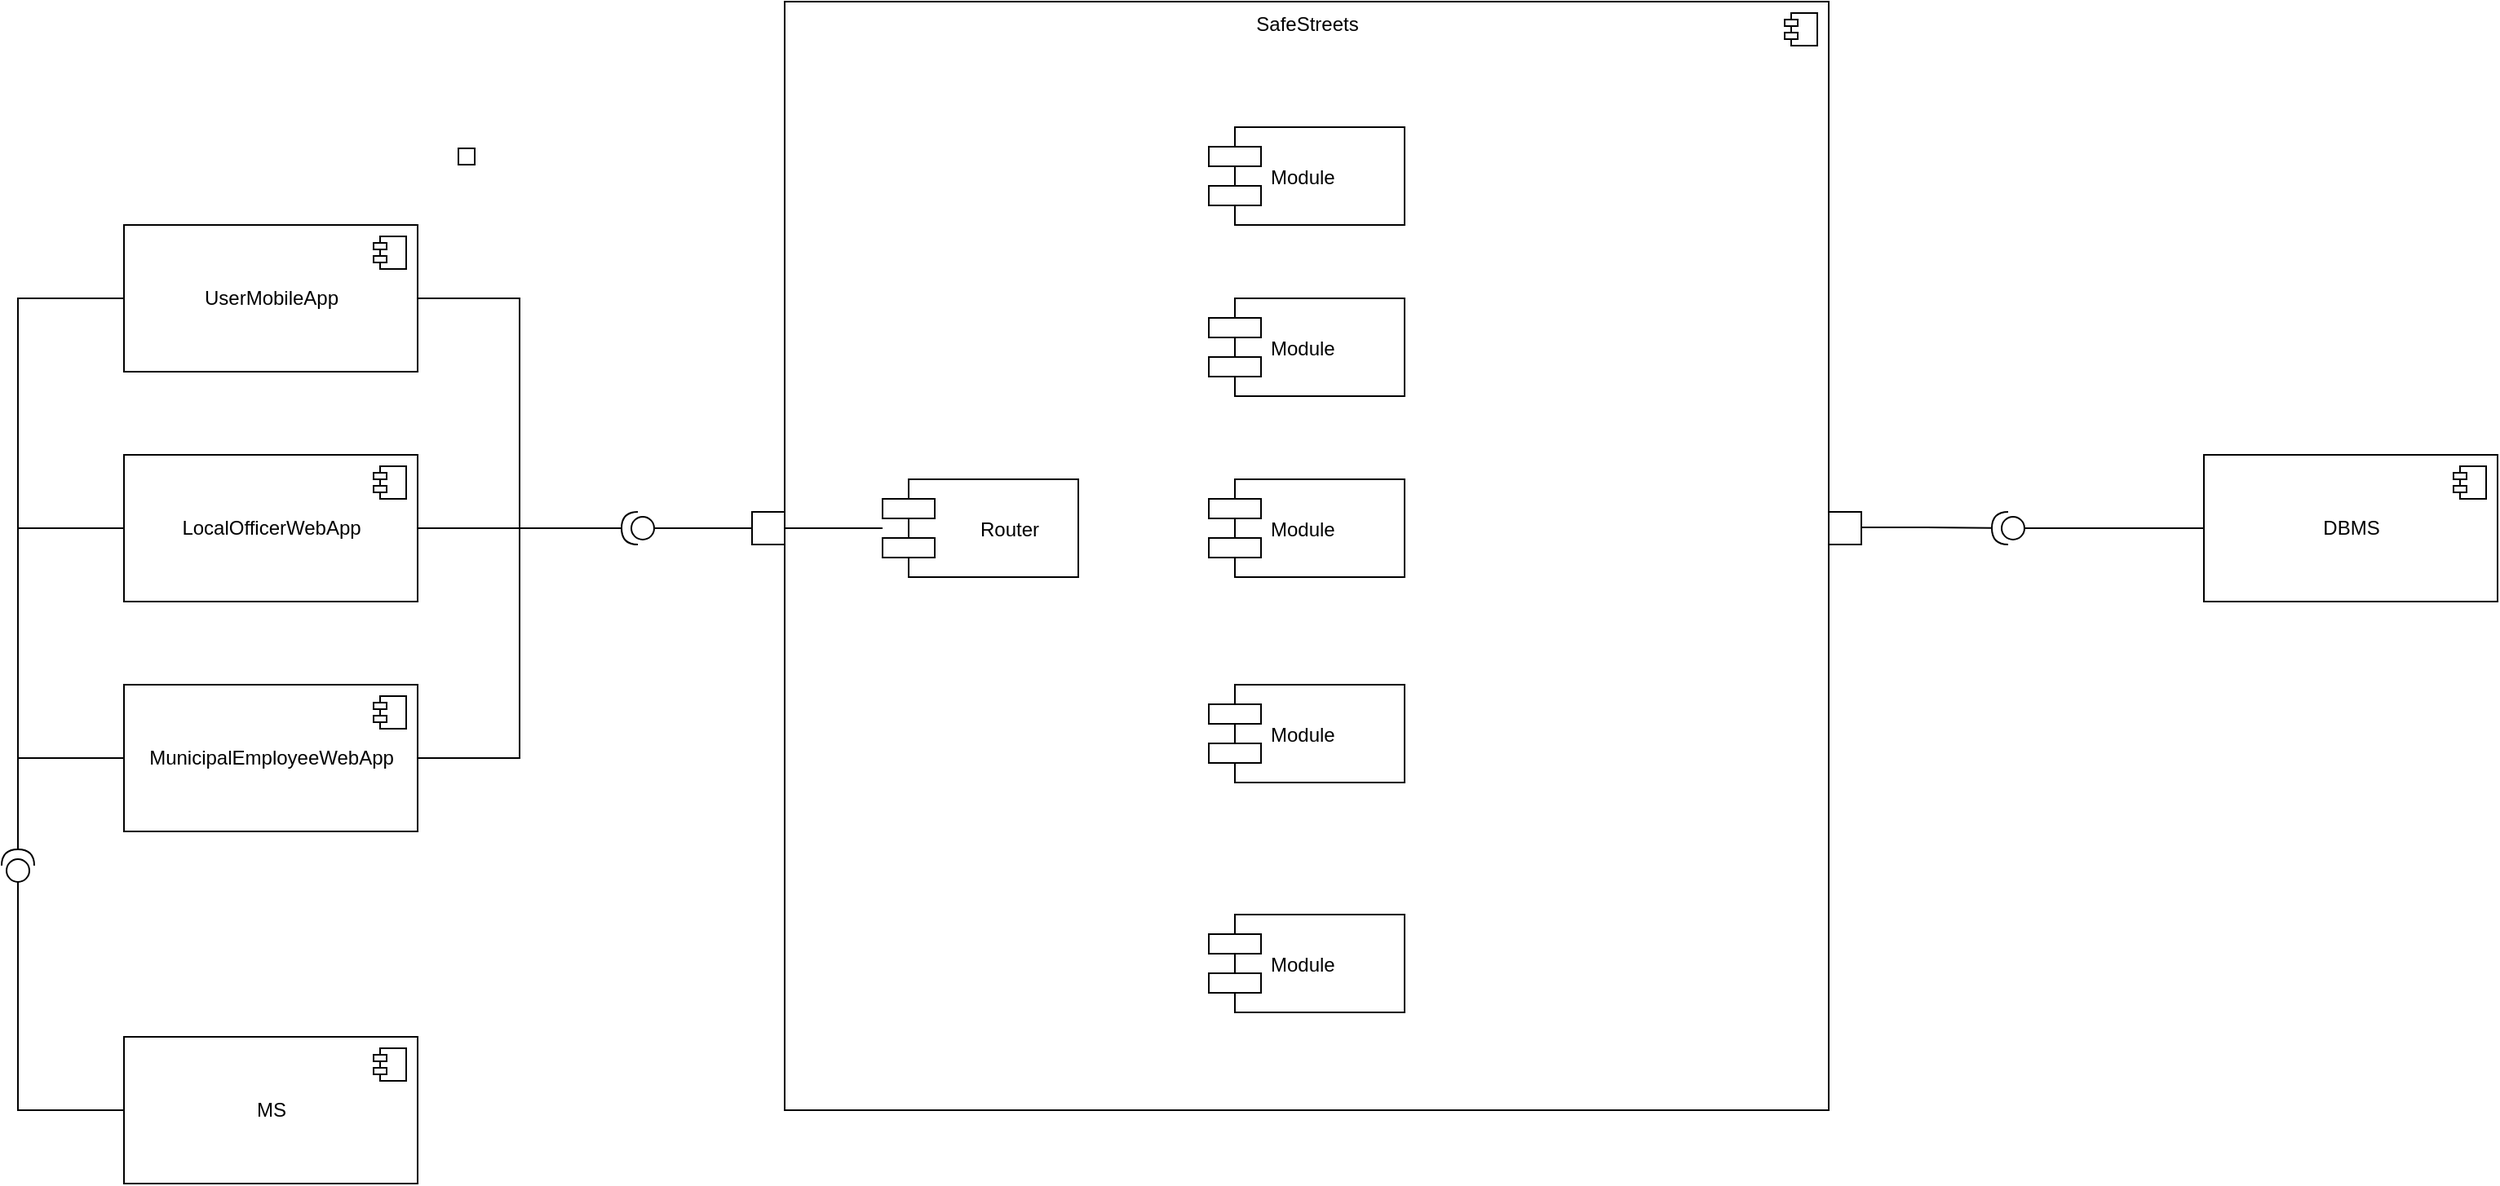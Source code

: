 <mxfile version="12.2.8" type="github" pages="1"><diagram id="ICdfpJFsuThwmuI50rdp" name="Page-1"><mxGraphModel dx="2469" dy="1394" grid="1" gridSize="10" guides="1" tooltips="1" connect="1" arrows="1" fold="1" page="1" pageScale="1" pageWidth="850" pageHeight="1100" math="0" shadow="0"><root><mxCell id="0"/><mxCell id="1" parent="0"/><mxCell id="f9F8cFvLClXmry9gnk70-8" value="SafeStreets" style="html=1;verticalAlign=top;" vertex="1" parent="1"><mxGeometry x="560" y="110" width="640" height="680" as="geometry"/></mxCell><mxCell id="f9F8cFvLClXmry9gnk70-9" value="" style="shape=component;jettyWidth=8;jettyHeight=4;" vertex="1" parent="f9F8cFvLClXmry9gnk70-8"><mxGeometry x="1" width="20" height="20" relative="1" as="geometry"><mxPoint x="-27" y="7" as="offset"/></mxGeometry></mxCell><mxCell id="f9F8cFvLClXmry9gnk70-27" value="Module" style="shape=component;align=left;spacingLeft=36;" vertex="1" parent="f9F8cFvLClXmry9gnk70-8"><mxGeometry x="260" y="77" width="120" height="60" as="geometry"/></mxCell><mxCell id="f9F8cFvLClXmry9gnk70-28" value="Module" style="shape=component;align=left;spacingLeft=36;" vertex="1" parent="f9F8cFvLClXmry9gnk70-8"><mxGeometry x="260" y="182" width="120" height="60" as="geometry"/></mxCell><mxCell id="f9F8cFvLClXmry9gnk70-29" value="Module" style="shape=component;align=left;spacingLeft=36;" vertex="1" parent="f9F8cFvLClXmry9gnk70-8"><mxGeometry x="260" y="293" width="120" height="60" as="geometry"/></mxCell><mxCell id="f9F8cFvLClXmry9gnk70-30" value="Module" style="shape=component;align=left;spacingLeft=36;" vertex="1" parent="f9F8cFvLClXmry9gnk70-8"><mxGeometry x="260" y="419" width="120" height="60" as="geometry"/></mxCell><mxCell id="f9F8cFvLClXmry9gnk70-31" value="Module" style="shape=component;align=left;spacingLeft=36;" vertex="1" parent="f9F8cFvLClXmry9gnk70-8"><mxGeometry x="260" y="560" width="120" height="60" as="geometry"/></mxCell><mxCell id="Rg6xezFzuOhrAB8FiAtQ-181" style="edgeStyle=orthogonalEdgeStyle;rounded=0;orthogonalLoop=1;jettySize=auto;html=1;entryX=1;entryY=0.5;entryDx=0;entryDy=0;entryPerimeter=0;endArrow=none;endFill=0;startArrow=none;startFill=0;exitX=1;exitY=0.5;exitDx=0;exitDy=0;" parent="1" source="f9F8cFvLClXmry9gnk70-10" target="Rg6xezFzuOhrAB8FiAtQ-190" edge="1"><mxGeometry relative="1" as="geometry"><mxPoint x="320" y="318" as="sourcePoint"/><mxPoint x="460" y="433" as="targetPoint"/></mxGeometry></mxCell><mxCell id="Rg6xezFzuOhrAB8FiAtQ-186" style="edgeStyle=orthogonalEdgeStyle;rounded=0;orthogonalLoop=1;jettySize=auto;html=1;entryX=1;entryY=0.5;entryDx=0;entryDy=0;entryPerimeter=0;startArrow=none;startFill=0;endArrow=none;endFill=0;exitX=1;exitY=0.5;exitDx=0;exitDy=0;" parent="1" source="f9F8cFvLClXmry9gnk70-13" target="Rg6xezFzuOhrAB8FiAtQ-190" edge="1"><mxGeometry relative="1" as="geometry"><mxPoint x="320" y="433" as="sourcePoint"/><mxPoint x="460" y="433" as="targetPoint"/></mxGeometry></mxCell><mxCell id="Rg6xezFzuOhrAB8FiAtQ-187" style="edgeStyle=orthogonalEdgeStyle;rounded=0;orthogonalLoop=1;jettySize=auto;html=1;entryX=1;entryY=0.5;entryDx=0;entryDy=0;entryPerimeter=0;startArrow=none;startFill=0;endArrow=none;endFill=0;exitX=1;exitY=0.5;exitDx=0;exitDy=0;" parent="1" source="f9F8cFvLClXmry9gnk70-15" target="Rg6xezFzuOhrAB8FiAtQ-190" edge="1"><mxGeometry relative="1" as="geometry"><mxPoint x="320" y="549" as="sourcePoint"/><mxPoint x="460" y="433" as="targetPoint"/></mxGeometry></mxCell><mxCell id="Rg6xezFzuOhrAB8FiAtQ-190" value="" style="shape=providedRequiredInterface;html=1;verticalLabelPosition=bottom;rotation=-180;" parent="1" vertex="1"><mxGeometry x="460" y="423" width="20" height="20" as="geometry"/></mxCell><mxCell id="Rg6xezFzuOhrAB8FiAtQ-207" style="edgeStyle=orthogonalEdgeStyle;rounded=0;orthogonalLoop=1;jettySize=auto;html=1;entryX=1;entryY=0.5;entryDx=0;entryDy=0;entryPerimeter=0;startArrow=none;startFill=0;endArrow=none;endFill=0;fontSize=8;exitX=0;exitY=0.5;exitDx=0;exitDy=0;" parent="1" source="f9F8cFvLClXmry9gnk70-10" target="Rg6xezFzuOhrAB8FiAtQ-204" edge="1"><mxGeometry relative="1" as="geometry"><mxPoint x="170" y="318" as="sourcePoint"/></mxGeometry></mxCell><mxCell id="Rg6xezFzuOhrAB8FiAtQ-208" style="edgeStyle=orthogonalEdgeStyle;rounded=0;orthogonalLoop=1;jettySize=auto;html=1;entryX=1;entryY=0.5;entryDx=0;entryDy=0;entryPerimeter=0;startArrow=none;startFill=0;endArrow=none;endFill=0;fontSize=8;exitX=0;exitY=0.5;exitDx=0;exitDy=0;" parent="1" source="f9F8cFvLClXmry9gnk70-13" target="Rg6xezFzuOhrAB8FiAtQ-204" edge="1"><mxGeometry relative="1" as="geometry"><mxPoint x="170" y="433" as="sourcePoint"/></mxGeometry></mxCell><mxCell id="Rg6xezFzuOhrAB8FiAtQ-209" style="edgeStyle=orthogonalEdgeStyle;rounded=0;orthogonalLoop=1;jettySize=auto;html=1;entryX=1;entryY=0.5;entryDx=0;entryDy=0;entryPerimeter=0;startArrow=none;startFill=0;endArrow=none;endFill=0;fontSize=8;exitX=0;exitY=0.5;exitDx=0;exitDy=0;" parent="1" source="f9F8cFvLClXmry9gnk70-15" target="Rg6xezFzuOhrAB8FiAtQ-204" edge="1"><mxGeometry relative="1" as="geometry"><mxPoint x="170" y="549" as="sourcePoint"/></mxGeometry></mxCell><mxCell id="Rg6xezFzuOhrAB8FiAtQ-199" style="edgeStyle=orthogonalEdgeStyle;rounded=0;orthogonalLoop=1;jettySize=auto;html=1;entryX=0;entryY=0.5;entryDx=0;entryDy=0;entryPerimeter=0;startArrow=none;startFill=0;endArrow=none;endFill=0;" parent="1" source="Rg6xezFzuOhrAB8FiAtQ-197" target="Rg6xezFzuOhrAB8FiAtQ-190" edge="1"><mxGeometry relative="1" as="geometry"/></mxCell><mxCell id="Rg6xezFzuOhrAB8FiAtQ-197" value="Router" style="shape=component;align=center;spacingLeft=36;" parent="1" vertex="1"><mxGeometry x="620" y="403" width="120" height="60" as="geometry"/></mxCell><mxCell id="Rg6xezFzuOhrAB8FiAtQ-206" style="edgeStyle=orthogonalEdgeStyle;rounded=0;orthogonalLoop=1;jettySize=auto;html=1;entryX=0;entryY=0.5;entryDx=0;entryDy=0;entryPerimeter=0;startArrow=none;startFill=0;endArrow=none;endFill=0;fontSize=8;exitX=0;exitY=0.5;exitDx=0;exitDy=0;" parent="1" source="f9F8cFvLClXmry9gnk70-25" target="Rg6xezFzuOhrAB8FiAtQ-204" edge="1"><mxGeometry relative="1" as="geometry"><mxPoint x="185" y="780" as="sourcePoint"/></mxGeometry></mxCell><mxCell id="Rg6xezFzuOhrAB8FiAtQ-204" value="" style="shape=providedRequiredInterface;html=1;verticalLabelPosition=bottom;fontSize=8;align=center;rotation=-90;" parent="1" vertex="1"><mxGeometry x="80" y="630" width="20" height="20" as="geometry"/></mxCell><mxCell id="Rg6xezFzuOhrAB8FiAtQ-210" style="edgeStyle=orthogonalEdgeStyle;rounded=0;orthogonalLoop=1;jettySize=auto;html=1;entryX=0;entryY=0.5;entryDx=0;entryDy=0;entryPerimeter=0;startArrow=none;startFill=0;endArrow=none;endFill=0;fontSize=8;exitX=0;exitY=0.5;exitDx=0;exitDy=0;" parent="1" source="f9F8cFvLClXmry9gnk70-32" target="Rg6xezFzuOhrAB8FiAtQ-212" edge="1"><mxGeometry relative="1" as="geometry"><mxPoint x="1475" y="433.667" as="sourcePoint"/></mxGeometry></mxCell><mxCell id="Rg6xezFzuOhrAB8FiAtQ-212" value="" style="shape=providedRequiredInterface;html=1;verticalLabelPosition=bottom;fontSize=8;align=center;rotation=180;" parent="1" vertex="1"><mxGeometry x="1300" y="423" width="20" height="20" as="geometry"/></mxCell><mxCell id="f9F8cFvLClXmry9gnk70-2" value="" style="whiteSpace=wrap;html=1;aspect=fixed;align=center;" vertex="1" parent="1"><mxGeometry x="360" y="200" width="10" height="10" as="geometry"/></mxCell><mxCell id="f9F8cFvLClXmry9gnk70-7" value="" style="whiteSpace=wrap;html=1;aspect=fixed;" vertex="1" parent="1"><mxGeometry x="540" y="423" width="20" height="20" as="geometry"/></mxCell><mxCell id="f9F8cFvLClXmry9gnk70-10" value="UserMobileApp" style="html=1;align=center;" vertex="1" parent="1"><mxGeometry x="155" y="247" width="180" height="90" as="geometry"/></mxCell><mxCell id="f9F8cFvLClXmry9gnk70-11" value="" style="shape=component;jettyWidth=8;jettyHeight=4;align=center;" vertex="1" parent="f9F8cFvLClXmry9gnk70-10"><mxGeometry x="1" width="20" height="20" relative="1" as="geometry"><mxPoint x="-27" y="7" as="offset"/></mxGeometry></mxCell><mxCell id="f9F8cFvLClXmry9gnk70-12" value="&lt;span style=&quot;color: rgba(0 , 0 , 0 , 0) ; font-family: monospace ; font-size: 0px&quot;&gt;%3CmxGraphModel%3E%3Croot%3E%3CmxCell%20id%3D%220%22%2F%3E%3CmxCell%20id%3D%221%22%20parent%3D%220%22%2F%3E%3CmxCell%20id%3D%222%22%20value%3D%22%26amp%3Blaquo%3BAnnotation%26amp%3Braquo%3B%26lt%3Bbr%2F%26gt%3B%26lt%3Bb%26gt%3BComponent%26lt%3B%2Fb%26gt%3B%22%20style%3D%22html%3D1%3B%22%20vertex%3D%221%22%20parent%3D%221%22%3E%3CmxGeometry%20x%3D%22155%22%20y%3D%22270%22%20width%3D%22180%22%20height%3D%2290%22%20as%3D%22geometry%22%2F%3E%3C%2FmxCell%3E%3CmxCell%20id%3D%223%22%20value%3D%22%22%20style%3D%22shape%3Dcomponent%3BjettyWidth%3D8%3BjettyHeight%3D4%3B%22%20vertex%3D%221%22%20parent%3D%222%22%3E%3CmxGeometry%20x%3D%221%22%20width%3D%2220%22%20height%3D%2220%22%20relative%3D%221%22%20as%3D%22geometry%22%3E%3CmxPoint%20x%3D%22-27%22%20y%3D%227%22%20as%3D%22offset%22%2F%3E%3C%2FmxGeometry%3E%3C%2FmxCell%3E%3C%2Froot%3E%3C%2FmxGraphModel%3E&lt;/span&gt;" style="text;html=1;resizable=0;points=[];autosize=1;align=center;verticalAlign=top;spacingTop=-4;" vertex="1" parent="1"><mxGeometry x="169" y="543" width="20" height="20" as="geometry"/></mxCell><mxCell id="f9F8cFvLClXmry9gnk70-13" value="LocalOfficerWebApp" style="html=1;align=center;" vertex="1" parent="1"><mxGeometry x="155" y="388" width="180" height="90" as="geometry"/></mxCell><mxCell id="f9F8cFvLClXmry9gnk70-14" value="" style="shape=component;jettyWidth=8;jettyHeight=4;align=center;" vertex="1" parent="f9F8cFvLClXmry9gnk70-13"><mxGeometry x="1" width="20" height="20" relative="1" as="geometry"><mxPoint x="-27" y="7" as="offset"/></mxGeometry></mxCell><mxCell id="f9F8cFvLClXmry9gnk70-15" value="MunicipalEmployeeWebApp" style="html=1;align=center;" vertex="1" parent="1"><mxGeometry x="155" y="529" width="180" height="90" as="geometry"/></mxCell><mxCell id="f9F8cFvLClXmry9gnk70-16" value="" style="shape=component;jettyWidth=8;jettyHeight=4;align=center;" vertex="1" parent="f9F8cFvLClXmry9gnk70-15"><mxGeometry x="1" width="20" height="20" relative="1" as="geometry"><mxPoint x="-27" y="7" as="offset"/></mxGeometry></mxCell><mxCell id="f9F8cFvLClXmry9gnk70-25" value="MS" style="html=1;" vertex="1" parent="1"><mxGeometry x="155" y="745" width="180" height="90" as="geometry"/></mxCell><mxCell id="f9F8cFvLClXmry9gnk70-26" value="" style="shape=component;jettyWidth=8;jettyHeight=4;" vertex="1" parent="f9F8cFvLClXmry9gnk70-25"><mxGeometry x="1" width="20" height="20" relative="1" as="geometry"><mxPoint x="-27" y="7" as="offset"/></mxGeometry></mxCell><mxCell id="f9F8cFvLClXmry9gnk70-32" value="DBMS" style="html=1;align=center;" vertex="1" parent="1"><mxGeometry x="1430" y="388" width="180" height="90" as="geometry"/></mxCell><mxCell id="f9F8cFvLClXmry9gnk70-33" value="" style="shape=component;jettyWidth=8;jettyHeight=4;" vertex="1" parent="f9F8cFvLClXmry9gnk70-32"><mxGeometry x="1" width="20" height="20" relative="1" as="geometry"><mxPoint x="-27" y="7" as="offset"/></mxGeometry></mxCell><mxCell id="f9F8cFvLClXmry9gnk70-35" value="" style="whiteSpace=wrap;html=1;aspect=fixed;" vertex="1" parent="1"><mxGeometry x="1200" y="423" width="20" height="20" as="geometry"/></mxCell><mxCell id="f9F8cFvLClXmry9gnk70-36" style="edgeStyle=orthogonalEdgeStyle;rounded=0;orthogonalLoop=1;jettySize=auto;html=1;entryX=1;entryY=0.475;entryDx=0;entryDy=0;entryPerimeter=0;endArrow=none;endFill=0;" edge="1" parent="1" source="Rg6xezFzuOhrAB8FiAtQ-212" target="f9F8cFvLClXmry9gnk70-35"><mxGeometry relative="1" as="geometry"><mxPoint x="1300" y="433" as="sourcePoint"/><mxPoint x="1200" y="433" as="targetPoint"/><Array as="points"><mxPoint x="1260" y="433"/></Array></mxGeometry></mxCell></root></mxGraphModel></diagram></mxfile>